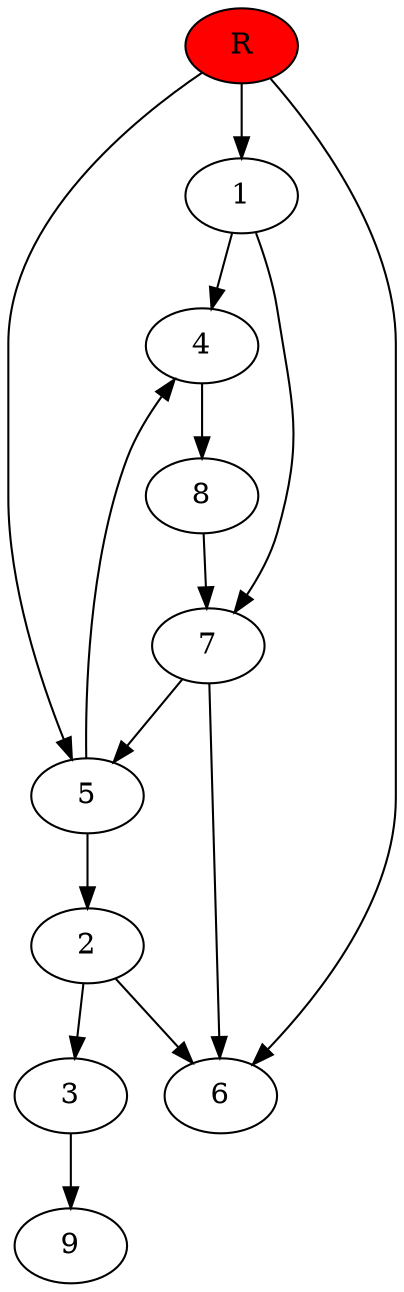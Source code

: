 digraph prb28809 {
	1
	2
	3
	4
	5
	6
	7
	8
	R [fillcolor="#ff0000" style=filled]
	1 -> 4
	1 -> 7
	2 -> 3
	2 -> 6
	3 -> 9
	4 -> 8
	5 -> 2
	5 -> 4
	7 -> 5
	7 -> 6
	8 -> 7
	R -> 1
	R -> 5
	R -> 6
}
